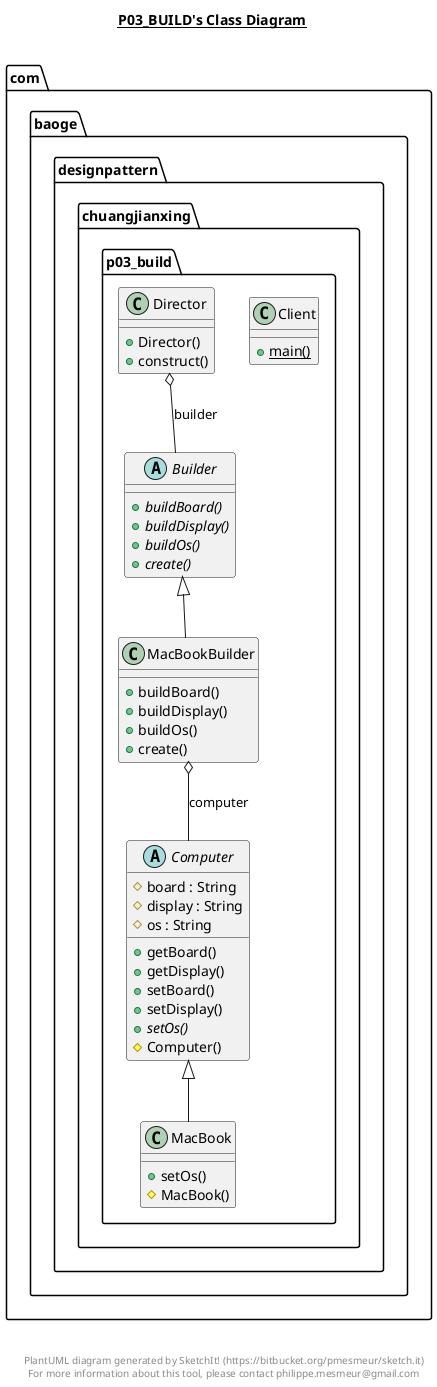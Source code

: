 @startuml

title __P03_BUILD's Class Diagram__\n

  namespace com.baoge.designpattern {
    namespace chuangjianxing {
      namespace p03_build {
        abstract class com.baoge.designpattern.chuangjianxing.p03_build.Builder {
            {abstract} + buildBoard()
            {abstract} + buildDisplay()
            {abstract} + buildOs()
            {abstract} + create()
        }
      }
    }
  }
  

  namespace com.baoge.designpattern {
    namespace chuangjianxing {
      namespace p03_build {
        class com.baoge.designpattern.chuangjianxing.p03_build.Client {
            {static} + main()
        }
      }
    }
  }
  

  namespace com.baoge.designpattern {
    namespace chuangjianxing {
      namespace p03_build {
        abstract class com.baoge.designpattern.chuangjianxing.p03_build.Computer {
            # board : String
            # display : String
            # os : String
            + getBoard()
            + getDisplay()
            + setBoard()
            + setDisplay()
            {abstract} + setOs()
            # Computer()
        }
      }
    }
  }
  

  namespace com.baoge.designpattern {
    namespace chuangjianxing {
      namespace p03_build {
        class com.baoge.designpattern.chuangjianxing.p03_build.Director {
            + Director()
            + construct()
        }
      }
    }
  }
  

  namespace com.baoge.designpattern {
    namespace chuangjianxing {
      namespace p03_build {
        class com.baoge.designpattern.chuangjianxing.p03_build.MacBook {
            + setOs()
            # MacBook()
        }
      }
    }
  }
  

  namespace com.baoge.designpattern {
    namespace chuangjianxing {
      namespace p03_build {
        class com.baoge.designpattern.chuangjianxing.p03_build.MacBookBuilder {
            + buildBoard()
            + buildDisplay()
            + buildOs()
            + create()
        }
      }
    }
  }
  

  com.baoge.designpattern.chuangjianxing.p03_build.Director o-- com.baoge.designpattern.chuangjianxing.p03_build.Builder : builder
  com.baoge.designpattern.chuangjianxing.p03_build.MacBook -up-|> com.baoge.designpattern.chuangjianxing.p03_build.Computer
  com.baoge.designpattern.chuangjianxing.p03_build.MacBookBuilder -up-|> com.baoge.designpattern.chuangjianxing.p03_build.Builder
  com.baoge.designpattern.chuangjianxing.p03_build.MacBookBuilder o-- com.baoge.designpattern.chuangjianxing.p03_build.Computer : computer


right footer


PlantUML diagram generated by SketchIt! (https://bitbucket.org/pmesmeur/sketch.it)
For more information about this tool, please contact philippe.mesmeur@gmail.com
endfooter

@enduml
